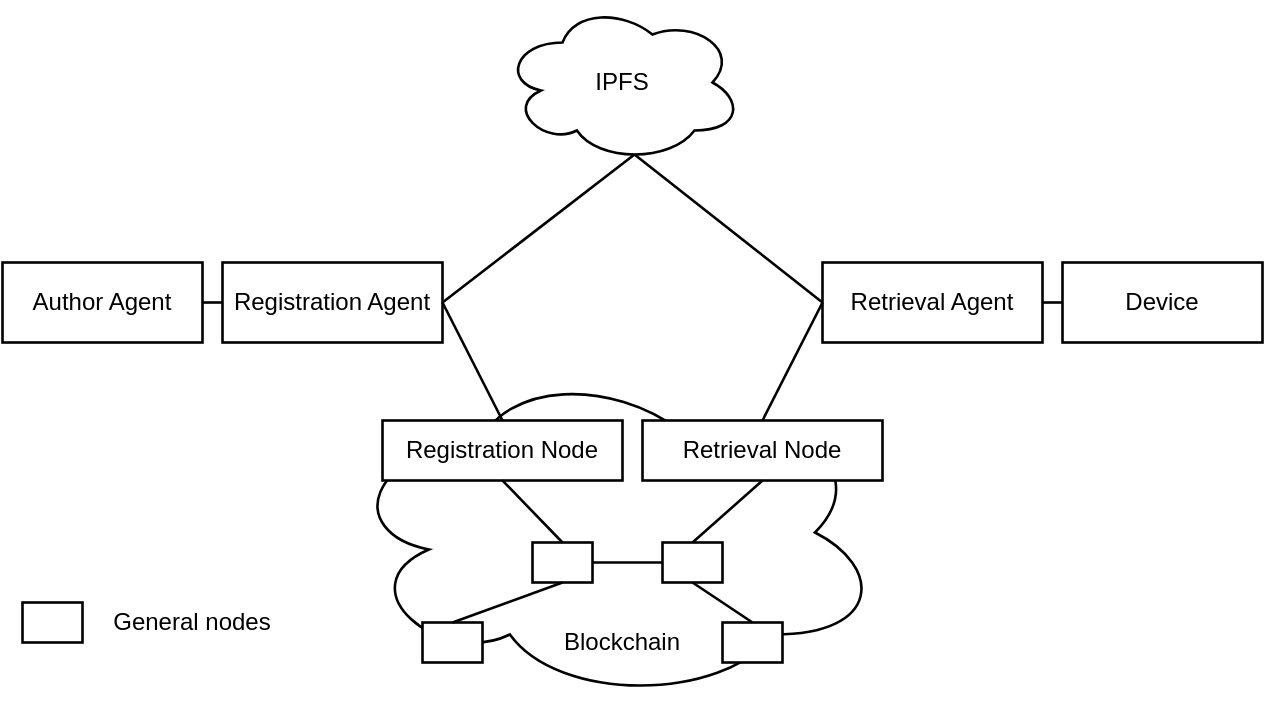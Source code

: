 <mxfile version="21.1.4" type="device">
  <diagram name="Página-1" id="JocpEAlJkJbcvC4bVpcO">
    <mxGraphModel dx="1434" dy="806" grid="1" gridSize="10" guides="1" tooltips="1" connect="1" arrows="1" fold="1" page="1" pageScale="1" pageWidth="827" pageHeight="1169" math="0" shadow="0">
      <root>
        <mxCell id="0" />
        <mxCell id="1" parent="0" />
        <mxCell id="5DpfHLxYeFjcuQGhQfBh-4" style="edgeStyle=orthogonalEdgeStyle;rounded=0;orthogonalLoop=1;jettySize=auto;html=1;exitX=1;exitY=0.5;exitDx=0;exitDy=0;entryX=0;entryY=0.5;entryDx=0;entryDy=0;endArrow=none;endFill=0;strokeWidth=1.3;" parent="1" source="5DpfHLxYeFjcuQGhQfBh-1" target="5DpfHLxYeFjcuQGhQfBh-2" edge="1">
          <mxGeometry relative="1" as="geometry" />
        </mxCell>
        <mxCell id="5DpfHLxYeFjcuQGhQfBh-1" value="&lt;div&gt;Author Agent&lt;/div&gt;" style="rounded=0;whiteSpace=wrap;html=1;strokeWidth=1.3;" parent="1" vertex="1">
          <mxGeometry x="140" y="230" width="100" height="40" as="geometry" />
        </mxCell>
        <mxCell id="5DpfHLxYeFjcuQGhQfBh-2" value="Registration Agent" style="rounded=0;whiteSpace=wrap;html=1;strokeWidth=1.3;" parent="1" vertex="1">
          <mxGeometry x="250" y="230" width="110" height="40" as="geometry" />
        </mxCell>
        <mxCell id="5DpfHLxYeFjcuQGhQfBh-3" value="" style="ellipse;shape=cloud;whiteSpace=wrap;html=1;strokeWidth=1.3;" parent="1" vertex="1">
          <mxGeometry x="310" y="280" width="270" height="170" as="geometry" />
        </mxCell>
        <mxCell id="5DpfHLxYeFjcuQGhQfBh-5" value="IPFS" style="ellipse;shape=cloud;whiteSpace=wrap;html=1;strokeWidth=1.3;" parent="1" vertex="1">
          <mxGeometry x="390" y="100" width="120" height="80" as="geometry" />
        </mxCell>
        <mxCell id="5DpfHLxYeFjcuQGhQfBh-6" value="Registration Node" style="rounded=0;whiteSpace=wrap;html=1;strokeWidth=1.3;" parent="1" vertex="1">
          <mxGeometry x="330" y="309" width="120" height="30" as="geometry" />
        </mxCell>
        <mxCell id="5DpfHLxYeFjcuQGhQfBh-7" value="Retrieval Node" style="rounded=0;whiteSpace=wrap;html=1;strokeWidth=1.3;" parent="1" vertex="1">
          <mxGeometry x="460" y="309" width="120" height="30" as="geometry" />
        </mxCell>
        <mxCell id="5DpfHLxYeFjcuQGhQfBh-8" value="" style="rounded=0;whiteSpace=wrap;html=1;strokeWidth=1.3;" parent="1" vertex="1">
          <mxGeometry x="405" y="370" width="30" height="20" as="geometry" />
        </mxCell>
        <mxCell id="5DpfHLxYeFjcuQGhQfBh-9" value="" style="rounded=0;whiteSpace=wrap;html=1;strokeWidth=1.3;" parent="1" vertex="1">
          <mxGeometry x="470" y="370" width="30" height="20" as="geometry" />
        </mxCell>
        <mxCell id="5DpfHLxYeFjcuQGhQfBh-12" value="" style="rounded=0;whiteSpace=wrap;html=1;strokeWidth=1.3;" parent="1" vertex="1">
          <mxGeometry x="350" y="410" width="30" height="20" as="geometry" />
        </mxCell>
        <mxCell id="5DpfHLxYeFjcuQGhQfBh-13" value="" style="rounded=0;whiteSpace=wrap;html=1;strokeWidth=1.3;" parent="1" vertex="1">
          <mxGeometry x="500" y="410" width="30" height="20" as="geometry" />
        </mxCell>
        <mxCell id="5DpfHLxYeFjcuQGhQfBh-17" value="Retrieval Agent" style="rounded=0;whiteSpace=wrap;html=1;strokeWidth=1.3;" parent="1" vertex="1">
          <mxGeometry x="550" y="230" width="110" height="40" as="geometry" />
        </mxCell>
        <mxCell id="5DpfHLxYeFjcuQGhQfBh-18" value="Device" style="rounded=0;whiteSpace=wrap;html=1;strokeWidth=1.3;" parent="1" vertex="1">
          <mxGeometry x="670" y="230" width="100" height="40" as="geometry" />
        </mxCell>
        <mxCell id="5DpfHLxYeFjcuQGhQfBh-19" value="" style="endArrow=none;html=1;rounded=0;entryX=1;entryY=0.5;entryDx=0;entryDy=0;exitX=0.5;exitY=0;exitDx=0;exitDy=0;strokeWidth=1.3;" parent="1" source="5DpfHLxYeFjcuQGhQfBh-6" target="5DpfHLxYeFjcuQGhQfBh-2" edge="1">
          <mxGeometry width="50" height="50" relative="1" as="geometry">
            <mxPoint x="170" y="400" as="sourcePoint" />
            <mxPoint x="220" y="350" as="targetPoint" />
          </mxGeometry>
        </mxCell>
        <mxCell id="5DpfHLxYeFjcuQGhQfBh-20" value="" style="endArrow=none;html=1;rounded=0;entryX=0.5;entryY=1;entryDx=0;entryDy=0;exitX=0.5;exitY=0;exitDx=0;exitDy=0;strokeWidth=1.3;" parent="1" source="5DpfHLxYeFjcuQGhQfBh-8" target="5DpfHLxYeFjcuQGhQfBh-6" edge="1">
          <mxGeometry width="50" height="50" relative="1" as="geometry">
            <mxPoint x="180" y="440" as="sourcePoint" />
            <mxPoint x="230" y="390" as="targetPoint" />
          </mxGeometry>
        </mxCell>
        <mxCell id="5DpfHLxYeFjcuQGhQfBh-21" value="" style="endArrow=none;html=1;rounded=0;entryX=0.55;entryY=0.95;entryDx=0;entryDy=0;entryPerimeter=0;exitX=1;exitY=0.5;exitDx=0;exitDy=0;strokeWidth=1.3;" parent="1" source="5DpfHLxYeFjcuQGhQfBh-2" target="5DpfHLxYeFjcuQGhQfBh-5" edge="1">
          <mxGeometry width="50" height="50" relative="1" as="geometry">
            <mxPoint x="370" y="240" as="sourcePoint" />
            <mxPoint x="420" y="190" as="targetPoint" />
          </mxGeometry>
        </mxCell>
        <mxCell id="5DpfHLxYeFjcuQGhQfBh-22" value="" style="endArrow=none;html=1;rounded=0;entryX=0.55;entryY=0.95;entryDx=0;entryDy=0;entryPerimeter=0;exitX=0;exitY=0.5;exitDx=0;exitDy=0;strokeWidth=1.3;" parent="1" source="5DpfHLxYeFjcuQGhQfBh-17" target="5DpfHLxYeFjcuQGhQfBh-5" edge="1">
          <mxGeometry width="50" height="50" relative="1" as="geometry">
            <mxPoint x="440" y="260" as="sourcePoint" />
            <mxPoint x="490" y="210" as="targetPoint" />
          </mxGeometry>
        </mxCell>
        <mxCell id="5DpfHLxYeFjcuQGhQfBh-23" value="" style="endArrow=none;html=1;rounded=0;exitX=0.5;exitY=0;exitDx=0;exitDy=0;entryX=0;entryY=0.5;entryDx=0;entryDy=0;strokeWidth=1.3;" parent="1" source="5DpfHLxYeFjcuQGhQfBh-7" target="5DpfHLxYeFjcuQGhQfBh-17" edge="1">
          <mxGeometry width="50" height="50" relative="1" as="geometry">
            <mxPoint x="620" y="340" as="sourcePoint" />
            <mxPoint x="670" y="290" as="targetPoint" />
          </mxGeometry>
        </mxCell>
        <mxCell id="5DpfHLxYeFjcuQGhQfBh-24" value="" style="endArrow=none;html=1;rounded=0;entryX=0;entryY=0.5;entryDx=0;entryDy=0;exitX=1;exitY=0.5;exitDx=0;exitDy=0;strokeWidth=1.3;" parent="1" source="5DpfHLxYeFjcuQGhQfBh-17" target="5DpfHLxYeFjcuQGhQfBh-18" edge="1">
          <mxGeometry width="50" height="50" relative="1" as="geometry">
            <mxPoint x="660" y="380" as="sourcePoint" />
            <mxPoint x="710" y="330" as="targetPoint" />
          </mxGeometry>
        </mxCell>
        <mxCell id="5DpfHLxYeFjcuQGhQfBh-25" value="" style="endArrow=none;html=1;rounded=0;entryX=0.5;entryY=1;entryDx=0;entryDy=0;exitX=0.5;exitY=0;exitDx=0;exitDy=0;strokeWidth=1.3;" parent="1" source="5DpfHLxYeFjcuQGhQfBh-12" target="5DpfHLxYeFjcuQGhQfBh-8" edge="1">
          <mxGeometry width="50" height="50" relative="1" as="geometry">
            <mxPoint x="180" y="410" as="sourcePoint" />
            <mxPoint x="230" y="360" as="targetPoint" />
          </mxGeometry>
        </mxCell>
        <mxCell id="5DpfHLxYeFjcuQGhQfBh-26" value="" style="endArrow=none;html=1;rounded=0;entryX=0;entryY=0.5;entryDx=0;entryDy=0;exitX=1;exitY=0.5;exitDx=0;exitDy=0;strokeWidth=1.3;" parent="1" source="5DpfHLxYeFjcuQGhQfBh-8" target="5DpfHLxYeFjcuQGhQfBh-9" edge="1">
          <mxGeometry width="50" height="50" relative="1" as="geometry">
            <mxPoint x="260" y="410" as="sourcePoint" />
            <mxPoint x="310" y="360" as="targetPoint" />
          </mxGeometry>
        </mxCell>
        <mxCell id="5DpfHLxYeFjcuQGhQfBh-27" value="" style="endArrow=none;html=1;rounded=0;entryX=0.5;entryY=1;entryDx=0;entryDy=0;exitX=0.5;exitY=0;exitDx=0;exitDy=0;strokeWidth=1.3;" parent="1" source="5DpfHLxYeFjcuQGhQfBh-9" target="5DpfHLxYeFjcuQGhQfBh-7" edge="1">
          <mxGeometry width="50" height="50" relative="1" as="geometry">
            <mxPoint x="660" y="390" as="sourcePoint" />
            <mxPoint x="710" y="340" as="targetPoint" />
          </mxGeometry>
        </mxCell>
        <mxCell id="5DpfHLxYeFjcuQGhQfBh-28" value="" style="endArrow=none;html=1;rounded=0;entryX=0.5;entryY=1;entryDx=0;entryDy=0;exitX=0.5;exitY=0;exitDx=0;exitDy=0;strokeWidth=1.3;" parent="1" source="5DpfHLxYeFjcuQGhQfBh-13" target="5DpfHLxYeFjcuQGhQfBh-9" edge="1">
          <mxGeometry width="50" height="50" relative="1" as="geometry">
            <mxPoint x="80" y="430" as="sourcePoint" />
            <mxPoint x="130" y="380" as="targetPoint" />
          </mxGeometry>
        </mxCell>
        <mxCell id="5DpfHLxYeFjcuQGhQfBh-29" value="Blockchain" style="text;html=1;strokeColor=none;fillColor=none;align=center;verticalAlign=middle;whiteSpace=wrap;rounded=0;strokeWidth=1.3;" parent="1" vertex="1">
          <mxGeometry x="420" y="405" width="60" height="30" as="geometry" />
        </mxCell>
        <mxCell id="krXT1aO6CmakRrAOlo0J-1" value="" style="rounded=0;whiteSpace=wrap;html=1;strokeWidth=1.3;" parent="1" vertex="1">
          <mxGeometry x="150" y="400" width="30" height="20" as="geometry" />
        </mxCell>
        <mxCell id="krXT1aO6CmakRrAOlo0J-2" value="General nodes" style="text;html=1;strokeColor=none;fillColor=none;align=center;verticalAlign=middle;whiteSpace=wrap;rounded=0;" parent="1" vertex="1">
          <mxGeometry x="190" y="395" width="90" height="30" as="geometry" />
        </mxCell>
      </root>
    </mxGraphModel>
  </diagram>
</mxfile>
